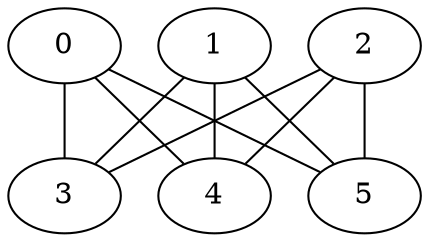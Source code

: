 strict graph G{

0;
1;
2;
3;
4;
5;

0 -- 3;
0 -- 4;
0 -- 5;
1 -- 3;
1 -- 4;
1 -- 5;
2 -- 3;
2 -- 4;
2 -- 5;

}